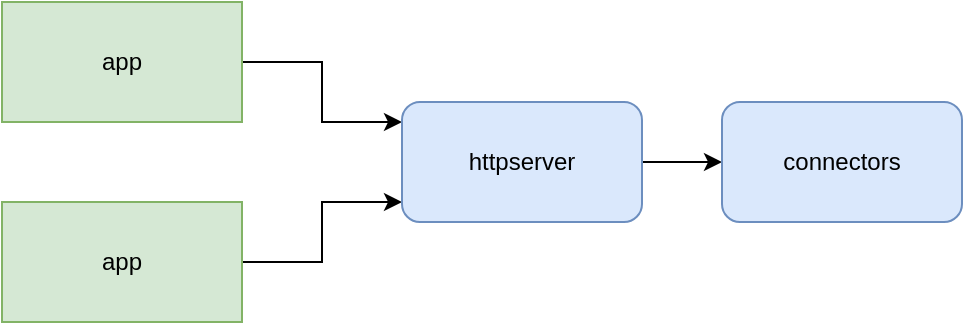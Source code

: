 <mxfile version="20.8.10" type="device" pages="6"><diagram id="rCaIVLZys64X2deDp6aq" name="dex结构"><mxGraphModel dx="1026" dy="685" grid="1" gridSize="10" guides="1" tooltips="1" connect="1" arrows="1" fold="1" page="1" pageScale="1" pageWidth="827" pageHeight="1169" math="0" shadow="0"><root><mxCell id="0"/><mxCell id="1" parent="0"/><mxCell id="lNUCgG2A_NJkic3VoHWu-5" style="edgeStyle=orthogonalEdgeStyle;rounded=0;orthogonalLoop=1;jettySize=auto;html=1;" parent="1" source="lNUCgG2A_NJkic3VoHWu-1" target="lNUCgG2A_NJkic3VoHWu-3" edge="1"><mxGeometry relative="1" as="geometry"><mxPoint x="310" y="410" as="targetPoint"/><Array as="points"><mxPoint x="280" y="370"/><mxPoint x="280" y="400"/></Array></mxGeometry></mxCell><mxCell id="lNUCgG2A_NJkic3VoHWu-1" value="app" style="rounded=0;whiteSpace=wrap;html=1;fillColor=#d5e8d4;strokeColor=#82b366;" parent="1" vertex="1"><mxGeometry x="120" y="340" width="120" height="60" as="geometry"/></mxCell><mxCell id="lNUCgG2A_NJkic3VoHWu-6" style="edgeStyle=orthogonalEdgeStyle;rounded=0;orthogonalLoop=1;jettySize=auto;html=1;" parent="1" source="lNUCgG2A_NJkic3VoHWu-2" target="lNUCgG2A_NJkic3VoHWu-3" edge="1"><mxGeometry relative="1" as="geometry"><Array as="points"><mxPoint x="280" y="470"/><mxPoint x="280" y="440"/></Array></mxGeometry></mxCell><mxCell id="lNUCgG2A_NJkic3VoHWu-2" value="app" style="rounded=0;whiteSpace=wrap;html=1;fillColor=#d5e8d4;strokeColor=#82b366;" parent="1" vertex="1"><mxGeometry x="120" y="440" width="120" height="60" as="geometry"/></mxCell><mxCell id="lNUCgG2A_NJkic3VoHWu-8" style="edgeStyle=orthogonalEdgeStyle;rounded=0;orthogonalLoop=1;jettySize=auto;html=1;" parent="1" source="lNUCgG2A_NJkic3VoHWu-3" target="lNUCgG2A_NJkic3VoHWu-4" edge="1"><mxGeometry relative="1" as="geometry"/></mxCell><mxCell id="lNUCgG2A_NJkic3VoHWu-3" value="httpserver" style="rounded=1;whiteSpace=wrap;html=1;fillColor=#dae8fc;strokeColor=#6c8ebf;" parent="1" vertex="1"><mxGeometry x="320" y="390" width="120" height="60" as="geometry"/></mxCell><mxCell id="lNUCgG2A_NJkic3VoHWu-4" value="connectors" style="rounded=1;whiteSpace=wrap;html=1;fillColor=#dae8fc;strokeColor=#6c8ebf;" parent="1" vertex="1"><mxGeometry x="480" y="390" width="120" height="60" as="geometry"/></mxCell></root></mxGraphModel></diagram><diagram name="授权码认证" id="VYK-e3MYkgpSPhoNFBS5"><mxGraphModel dx="1026" dy="685" grid="1" gridSize="10" guides="1" tooltips="1" connect="1" arrows="1" fold="1" page="1" pageScale="1" pageWidth="827" pageHeight="1169" math="0" shadow="0"><root><mxCell id="0"/><mxCell id="1" parent="0"/><mxCell id="cXgnBI6tLbp21k0GQIAj-1" style="edgeStyle=orthogonalEdgeStyle;rounded=0;orthogonalLoop=1;jettySize=auto;html=1;" parent="1" source="cXgnBI6tLbp21k0GQIAj-16" target="cXgnBI6tLbp21k0GQIAj-5" edge="1"><mxGeometry relative="1" as="geometry"><mxPoint x="99.5" y="260" as="sourcePoint"/><Array as="points"><mxPoint x="120" y="250"/><mxPoint x="120" y="250"/></Array></mxGeometry></mxCell><mxCell id="cXgnBI6tLbp21k0GQIAj-2" value="用户输入用户凭证+授权范围" style="edgeLabel;html=1;align=center;verticalAlign=middle;resizable=0;points=[];" parent="cXgnBI6tLbp21k0GQIAj-1" vertex="1" connectable="0"><mxGeometry x="-0.042" y="-2" relative="1" as="geometry"><mxPoint as="offset"/></mxGeometry></mxCell><mxCell id="cXgnBI6tLbp21k0GQIAj-3" style="edgeStyle=orthogonalEdgeStyle;rounded=0;orthogonalLoop=1;jettySize=auto;html=1;" parent="1" source="cXgnBI6tLbp21k0GQIAj-5" target="cXgnBI6tLbp21k0GQIAj-7" edge="1"><mxGeometry relative="1" as="geometry"><Array as="points"><mxPoint x="310" y="280"/><mxPoint x="310" y="280"/></Array></mxGeometry></mxCell><mxCell id="cXgnBI6tLbp21k0GQIAj-4" value="发起验证" style="edgeLabel;html=1;align=center;verticalAlign=middle;resizable=0;points=[];" parent="cXgnBI6tLbp21k0GQIAj-3" vertex="1" connectable="0"><mxGeometry x="-0.175" y="2" relative="1" as="geometry"><mxPoint as="offset"/></mxGeometry></mxCell><mxCell id="cXgnBI6tLbp21k0GQIAj-5" value="dex登录页面" style="shape=umlLifeline;perimeter=lifelinePerimeter;whiteSpace=wrap;html=1;container=1;collapsible=0;recursiveResize=0;outlineConnect=0;fillColor=#dae8fc;strokeColor=#6c8ebf;" parent="1" vertex="1"><mxGeometry x="200" y="170" width="100" height="640" as="geometry"/></mxCell><mxCell id="cXgnBI6tLbp21k0GQIAj-6" value="dex后端接口" style="shape=umlLifeline;perimeter=lifelinePerimeter;whiteSpace=wrap;html=1;container=1;collapsible=0;recursiveResize=0;outlineConnect=0;fillColor=#dae8fc;strokeColor=#6c8ebf;" parent="1" vertex="1"><mxGeometry x="320" y="170" width="100" height="640" as="geometry"/></mxCell><mxCell id="cXgnBI6tLbp21k0GQIAj-7" value="" style="html=1;points=[];perimeter=orthogonalPerimeter;" parent="cXgnBI6tLbp21k0GQIAj-6" vertex="1"><mxGeometry x="45" y="90" width="10" height="410" as="geometry"/></mxCell><mxCell id="cXgnBI6tLbp21k0GQIAj-8" value="dex账号连接器" style="shape=umlLifeline;perimeter=lifelinePerimeter;whiteSpace=wrap;html=1;container=1;collapsible=0;recursiveResize=0;outlineConnect=0;fillColor=#dae8fc;strokeColor=#6c8ebf;" parent="1" vertex="1"><mxGeometry x="440" y="170" width="100" height="640" as="geometry"/></mxCell><mxCell id="cXgnBI6tLbp21k0GQIAj-9" value="" style="html=1;points=[];perimeter=orthogonalPerimeter;" parent="cXgnBI6tLbp21k0GQIAj-8" vertex="1"><mxGeometry x="10" y="180" width="10" height="80" as="geometry"/></mxCell><mxCell id="cXgnBI6tLbp21k0GQIAj-10" style="edgeStyle=orthogonalEdgeStyle;rounded=0;orthogonalLoop=1;jettySize=auto;html=1;fillColor=#f8cecc;strokeColor=#b85450;" parent="1" source="cXgnBI6tLbp21k0GQIAj-16" target="cXgnBI6tLbp21k0GQIAj-7" edge="1"><mxGeometry relative="1" as="geometry"><Array as="points"><mxPoint x="210" y="510"/><mxPoint x="210" y="510"/></Array></mxGeometry></mxCell><mxCell id="cXgnBI6tLbp21k0GQIAj-11" value="使用授权码访问token端点" style="edgeLabel;html=1;align=center;verticalAlign=middle;resizable=0;points=[];" parent="cXgnBI6tLbp21k0GQIAj-10" vertex="1" connectable="0"><mxGeometry x="-0.075" y="3" relative="1" as="geometry"><mxPoint x="1" y="1" as="offset"/></mxGeometry></mxCell><mxCell id="cXgnBI6tLbp21k0GQIAj-12" style="edgeStyle=orthogonalEdgeStyle;rounded=0;orthogonalLoop=1;jettySize=auto;html=1;endArrow=classic;endFill=1;" parent="1" source="cXgnBI6tLbp21k0GQIAj-16" target="cXgnBI6tLbp21k0GQIAj-21" edge="1"><mxGeometry relative="1" as="geometry"><Array as="points"><mxPoint x="550" y="610"/><mxPoint x="550" y="610"/></Array></mxGeometry></mxCell><mxCell id="cXgnBI6tLbp21k0GQIAj-13" value="使用token访问应用" style="edgeLabel;html=1;align=center;verticalAlign=middle;resizable=0;points=[];" parent="cXgnBI6tLbp21k0GQIAj-12" vertex="1" connectable="0"><mxGeometry x="0.041" y="-1" relative="1" as="geometry"><mxPoint x="-175" y="1" as="offset"/></mxGeometry></mxCell><mxCell id="cXgnBI6tLbp21k0GQIAj-14" style="edgeStyle=orthogonalEdgeStyle;rounded=0;orthogonalLoop=1;jettySize=auto;html=1;endArrow=classic;endFill=1;fillColor=#f8cecc;strokeColor=#b85450;" parent="1" source="cXgnBI6tLbp21k0GQIAj-16" target="cXgnBI6tLbp21k0GQIAj-7" edge="1"><mxGeometry relative="1" as="geometry"><Array as="points"><mxPoint x="200" y="570"/><mxPoint x="200" y="570"/></Array></mxGeometry></mxCell><mxCell id="cXgnBI6tLbp21k0GQIAj-15" value="刷新token信息" style="edgeLabel;html=1;align=center;verticalAlign=middle;resizable=0;points=[];" parent="cXgnBI6tLbp21k0GQIAj-14" vertex="1" connectable="0"><mxGeometry x="-0.021" relative="1" as="geometry"><mxPoint y="1" as="offset"/></mxGeometry></mxCell><mxCell id="cXgnBI6tLbp21k0GQIAj-16" value="" style="shape=umlLifeline;participant=umlActor;perimeter=lifelinePerimeter;whiteSpace=wrap;html=1;container=1;collapsible=0;recursiveResize=0;verticalAlign=top;spacingTop=36;outlineConnect=0;" parent="1" vertex="1"><mxGeometry x="40" y="170" width="20" height="640" as="geometry"/></mxCell><mxCell id="cXgnBI6tLbp21k0GQIAj-17" value="" style="html=1;points=[];perimeter=orthogonalPerimeter;" parent="1" vertex="1"><mxGeometry x="770" y="650" width="10" height="80" as="geometry"/></mxCell><mxCell id="cXgnBI6tLbp21k0GQIAj-18" value="验证accessToken" style="html=1;verticalAlign=bottom;endArrow=block;entryX=0;entryY=0;rounded=0;" parent="1" source="cXgnBI6tLbp21k0GQIAj-21" target="cXgnBI6tLbp21k0GQIAj-17" edge="1"><mxGeometry x="0.2" relative="1" as="geometry"><mxPoint x="732" y="650" as="sourcePoint"/><mxPoint as="offset"/></mxGeometry></mxCell><mxCell id="cXgnBI6tLbp21k0GQIAj-19" value="return" style="html=1;verticalAlign=bottom;endArrow=open;dashed=1;endSize=8;exitX=0;exitY=0.95;rounded=0;" parent="1" source="cXgnBI6tLbp21k0GQIAj-17" target="cXgnBI6tLbp21k0GQIAj-21" edge="1"><mxGeometry relative="1" as="geometry"><mxPoint x="732" y="726" as="targetPoint"/></mxGeometry></mxCell><mxCell id="cXgnBI6tLbp21k0GQIAj-20" value="应用" style="shape=umlLifeline;perimeter=lifelinePerimeter;whiteSpace=wrap;html=1;container=1;collapsible=0;recursiveResize=0;outlineConnect=0;fillColor=#d5e8d4;strokeColor=#82b366;" parent="1" vertex="1"><mxGeometry x="640" y="170" width="100" height="630" as="geometry"/></mxCell><mxCell id="cXgnBI6tLbp21k0GQIAj-21" value="" style="html=1;points=[];perimeter=orthogonalPerimeter;" parent="cXgnBI6tLbp21k0GQIAj-20" vertex="1"><mxGeometry x="45" y="420" width="10" height="170" as="geometry"/></mxCell><mxCell id="cXgnBI6tLbp21k0GQIAj-22" value="&lt;span style=&quot;font-size: 12px; background-color: rgb(251, 251, 251);&quot;&gt;验证授权范围&lt;/span&gt;" style="html=1;verticalAlign=bottom;endArrow=block;entryX=0;entryY=0;rounded=0;" parent="1" source="cXgnBI6tLbp21k0GQIAj-7" target="cXgnBI6tLbp21k0GQIAj-9" edge="1"><mxGeometry relative="1" as="geometry"><mxPoint x="380" y="290" as="sourcePoint"/></mxGeometry></mxCell><mxCell id="cXgnBI6tLbp21k0GQIAj-23" value="return" style="html=1;verticalAlign=bottom;endArrow=open;dashed=1;endSize=8;exitX=0;exitY=0.95;rounded=0;" parent="1" source="cXgnBI6tLbp21k0GQIAj-9" target="cXgnBI6tLbp21k0GQIAj-7" edge="1"><mxGeometry relative="1" as="geometry"><mxPoint x="380" y="366" as="targetPoint"/></mxGeometry></mxCell><mxCell id="cXgnBI6tLbp21k0GQIAj-24" value="验证用户凭证" style="edgeStyle=orthogonalEdgeStyle;rounded=0;orthogonalLoop=1;jettySize=auto;html=1;" parent="1" source="cXgnBI6tLbp21k0GQIAj-7" target="cXgnBI6tLbp21k0GQIAj-8" edge="1"><mxGeometry relative="1" as="geometry"><mxPoint x="560" y="400" as="targetPoint"/><Array as="points"><mxPoint x="430" y="310"/><mxPoint x="430" y="310"/></Array></mxGeometry></mxCell><mxCell id="cXgnBI6tLbp21k0GQIAj-25" style="edgeStyle=orthogonalEdgeStyle;rounded=0;orthogonalLoop=1;jettySize=auto;html=1;endArrow=classic;endFill=1;dashed=1;fillColor=#f8cecc;strokeColor=#b85450;" parent="1" source="cXgnBI6tLbp21k0GQIAj-7" target="cXgnBI6tLbp21k0GQIAj-16" edge="1"><mxGeometry relative="1" as="geometry"><Array as="points"><mxPoint x="210" y="450"/><mxPoint x="210" y="450"/></Array></mxGeometry></mxCell><mxCell id="cXgnBI6tLbp21k0GQIAj-26" value="返回授权码" style="edgeLabel;html=1;align=center;verticalAlign=middle;resizable=0;points=[];" parent="cXgnBI6tLbp21k0GQIAj-25" vertex="1" connectable="0"><mxGeometry x="0.023" y="-1" relative="1" as="geometry"><mxPoint as="offset"/></mxGeometry></mxCell><mxCell id="cXgnBI6tLbp21k0GQIAj-27" style="edgeStyle=orthogonalEdgeStyle;rounded=0;orthogonalLoop=1;jettySize=auto;html=1;dashed=1;fillColor=#f8cecc;strokeColor=#b85450;" parent="1" source="cXgnBI6tLbp21k0GQIAj-7" target="cXgnBI6tLbp21k0GQIAj-16" edge="1"><mxGeometry relative="1" as="geometry"><Array as="points"><mxPoint x="210" y="540"/><mxPoint x="210" y="540"/></Array></mxGeometry></mxCell><mxCell id="cXgnBI6tLbp21k0GQIAj-28" value="返回token信息" style="edgeLabel;html=1;align=center;verticalAlign=middle;resizable=0;points=[];" parent="cXgnBI6tLbp21k0GQIAj-27" vertex="1" connectable="0"><mxGeometry x="0.143" relative="1" as="geometry"><mxPoint as="offset"/></mxGeometry></mxCell><mxCell id="cXgnBI6tLbp21k0GQIAj-29" style="edgeStyle=orthogonalEdgeStyle;rounded=0;orthogonalLoop=1;jettySize=auto;html=1;endArrow=classic;endFill=1;" parent="1" source="cXgnBI6tLbp21k0GQIAj-21" target="cXgnBI6tLbp21k0GQIAj-7" edge="1"><mxGeometry relative="1" as="geometry"><Array as="points"><mxPoint x="540" y="640"/><mxPoint x="540" y="640"/></Array></mxGeometry></mxCell><mxCell id="cXgnBI6tLbp21k0GQIAj-30" value="验证id_token" style="edgeLabel;html=1;align=center;verticalAlign=middle;resizable=0;points=[];" parent="cXgnBI6tLbp21k0GQIAj-29" vertex="1" connectable="0"><mxGeometry x="-0.073" y="-3" relative="1" as="geometry"><mxPoint as="offset"/></mxGeometry></mxCell><mxCell id="cXgnBI6tLbp21k0GQIAj-31" style="edgeStyle=orthogonalEdgeStyle;rounded=0;orthogonalLoop=1;jettySize=auto;html=1;endArrow=classic;endFill=1;dashed=1;" parent="1" source="cXgnBI6tLbp21k0GQIAj-21" target="cXgnBI6tLbp21k0GQIAj-16" edge="1"><mxGeometry relative="1" as="geometry"><Array as="points"><mxPoint x="370" y="750"/><mxPoint x="370" y="750"/></Array></mxGeometry></mxCell></root></mxGraphModel></diagram><diagram id="H-SnTTGKk9-OwUU_jFwM" name="隐式认证"><mxGraphModel dx="1026" dy="685" grid="1" gridSize="10" guides="1" tooltips="1" connect="1" arrows="1" fold="1" page="1" pageScale="1" pageWidth="827" pageHeight="1169" math="0" shadow="0"><root><mxCell id="0"/><mxCell id="1" parent="0"/><mxCell id="irPOhemxR2HaQgZFclcN-1" style="edgeStyle=orthogonalEdgeStyle;rounded=0;orthogonalLoop=1;jettySize=auto;html=1;" parent="1" source="irPOhemxR2HaQgZFclcN-11" target="irPOhemxR2HaQgZFclcN-5" edge="1"><mxGeometry relative="1" as="geometry"><mxPoint x="89.5" y="250" as="sourcePoint"/><Array as="points"><mxPoint x="110" y="240"/><mxPoint x="110" y="240"/></Array></mxGeometry></mxCell><mxCell id="irPOhemxR2HaQgZFclcN-2" value="用户输入用户凭证+授权范围" style="edgeLabel;html=1;align=center;verticalAlign=middle;resizable=0;points=[];" parent="irPOhemxR2HaQgZFclcN-1" vertex="1" connectable="0"><mxGeometry x="-0.042" y="-2" relative="1" as="geometry"><mxPoint as="offset"/></mxGeometry></mxCell><mxCell id="irPOhemxR2HaQgZFclcN-3" style="edgeStyle=orthogonalEdgeStyle;rounded=0;orthogonalLoop=1;jettySize=auto;html=1;" parent="1" source="irPOhemxR2HaQgZFclcN-5" target="irPOhemxR2HaQgZFclcN-7" edge="1"><mxGeometry relative="1" as="geometry"><Array as="points"><mxPoint x="300" y="270"/><mxPoint x="300" y="270"/></Array></mxGeometry></mxCell><mxCell id="irPOhemxR2HaQgZFclcN-4" value="发起验证" style="edgeLabel;html=1;align=center;verticalAlign=middle;resizable=0;points=[];" parent="irPOhemxR2HaQgZFclcN-3" vertex="1" connectable="0"><mxGeometry x="-0.175" y="2" relative="1" as="geometry"><mxPoint as="offset"/></mxGeometry></mxCell><mxCell id="irPOhemxR2HaQgZFclcN-5" value="dex登录页面" style="shape=umlLifeline;perimeter=lifelinePerimeter;whiteSpace=wrap;html=1;container=1;collapsible=0;recursiveResize=0;outlineConnect=0;fillColor=#dae8fc;strokeColor=#6c8ebf;" parent="1" vertex="1"><mxGeometry x="190" y="160" width="100" height="560" as="geometry"/></mxCell><mxCell id="irPOhemxR2HaQgZFclcN-6" value="dex后端接口" style="shape=umlLifeline;perimeter=lifelinePerimeter;whiteSpace=wrap;html=1;container=1;collapsible=0;recursiveResize=0;outlineConnect=0;fillColor=#dae8fc;strokeColor=#6c8ebf;" parent="1" vertex="1"><mxGeometry x="310" y="160" width="100" height="560" as="geometry"/></mxCell><mxCell id="irPOhemxR2HaQgZFclcN-7" value="" style="html=1;points=[];perimeter=orthogonalPerimeter;" parent="irPOhemxR2HaQgZFclcN-6" vertex="1"><mxGeometry x="45" y="90" width="10" height="310" as="geometry"/></mxCell><mxCell id="irPOhemxR2HaQgZFclcN-8" value="dex账号连接器" style="shape=umlLifeline;perimeter=lifelinePerimeter;whiteSpace=wrap;html=1;container=1;collapsible=0;recursiveResize=0;outlineConnect=0;fillColor=#dae8fc;strokeColor=#6c8ebf;" parent="1" vertex="1"><mxGeometry x="430" y="160" width="100" height="560" as="geometry"/></mxCell><mxCell id="irPOhemxR2HaQgZFclcN-9" style="edgeStyle=orthogonalEdgeStyle;rounded=0;orthogonalLoop=1;jettySize=auto;html=1;endArrow=classic;endFill=1;" parent="1" source="irPOhemxR2HaQgZFclcN-11" target="irPOhemxR2HaQgZFclcN-16" edge="1"><mxGeometry relative="1" as="geometry"><Array as="points"><mxPoint x="380" y="500"/><mxPoint x="380" y="500"/></Array></mxGeometry></mxCell><mxCell id="irPOhemxR2HaQgZFclcN-10" value="使用token访问应用" style="edgeLabel;html=1;align=center;verticalAlign=middle;resizable=0;points=[];" parent="irPOhemxR2HaQgZFclcN-9" vertex="1" connectable="0"><mxGeometry x="0.041" y="-1" relative="1" as="geometry"><mxPoint x="-175" y="1" as="offset"/></mxGeometry></mxCell><mxCell id="irPOhemxR2HaQgZFclcN-11" value="" style="shape=umlLifeline;participant=umlActor;perimeter=lifelinePerimeter;whiteSpace=wrap;html=1;container=1;collapsible=0;recursiveResize=0;verticalAlign=top;spacingTop=36;outlineConnect=0;" parent="1" vertex="1"><mxGeometry x="30" y="160" width="20" height="560" as="geometry"/></mxCell><mxCell id="irPOhemxR2HaQgZFclcN-12" value="" style="html=1;points=[];perimeter=orthogonalPerimeter;" parent="1" vertex="1"><mxGeometry x="760" y="560" width="10" height="80" as="geometry"/></mxCell><mxCell id="irPOhemxR2HaQgZFclcN-13" value="验证accessToken" style="html=1;verticalAlign=bottom;endArrow=block;entryX=0;entryY=0;rounded=0;" parent="1" source="irPOhemxR2HaQgZFclcN-16" target="irPOhemxR2HaQgZFclcN-12" edge="1"><mxGeometry x="0.2" relative="1" as="geometry"><mxPoint x="722" y="640" as="sourcePoint"/><mxPoint as="offset"/></mxGeometry></mxCell><mxCell id="irPOhemxR2HaQgZFclcN-14" value="return" style="html=1;verticalAlign=bottom;endArrow=open;dashed=1;endSize=8;exitX=0;exitY=0.95;rounded=0;" parent="1" source="irPOhemxR2HaQgZFclcN-12" target="irPOhemxR2HaQgZFclcN-16" edge="1"><mxGeometry relative="1" as="geometry"><mxPoint x="722" y="716" as="targetPoint"/></mxGeometry></mxCell><mxCell id="irPOhemxR2HaQgZFclcN-15" value="应用" style="shape=umlLifeline;perimeter=lifelinePerimeter;whiteSpace=wrap;html=1;container=1;collapsible=0;recursiveResize=0;outlineConnect=0;fillColor=#d5e8d4;strokeColor=#82b366;" parent="1" vertex="1"><mxGeometry x="630" y="160" width="100" height="560" as="geometry"/></mxCell><mxCell id="irPOhemxR2HaQgZFclcN-16" value="" style="html=1;points=[];perimeter=orthogonalPerimeter;" parent="irPOhemxR2HaQgZFclcN-15" vertex="1"><mxGeometry x="45" y="320" width="10" height="200" as="geometry"/></mxCell><mxCell id="irPOhemxR2HaQgZFclcN-17" value="" style="html=1;points=[];perimeter=orthogonalPerimeter;" parent="1" vertex="1"><mxGeometry x="440" y="340" width="10" height="80" as="geometry"/></mxCell><mxCell id="irPOhemxR2HaQgZFclcN-18" value="&lt;span style=&quot;font-size: 12px; background-color: rgb(251, 251, 251);&quot;&gt;验证授权范围&lt;/span&gt;" style="html=1;verticalAlign=bottom;endArrow=block;entryX=0;entryY=0;rounded=0;" parent="1" source="irPOhemxR2HaQgZFclcN-7" target="irPOhemxR2HaQgZFclcN-17" edge="1"><mxGeometry relative="1" as="geometry"><mxPoint x="370" y="280" as="sourcePoint"/></mxGeometry></mxCell><mxCell id="irPOhemxR2HaQgZFclcN-19" value="return" style="html=1;verticalAlign=bottom;endArrow=open;dashed=1;endSize=8;exitX=0;exitY=0.95;rounded=0;" parent="1" source="irPOhemxR2HaQgZFclcN-17" target="irPOhemxR2HaQgZFclcN-7" edge="1"><mxGeometry relative="1" as="geometry"><mxPoint x="370" y="356" as="targetPoint"/></mxGeometry></mxCell><mxCell id="irPOhemxR2HaQgZFclcN-20" value="验证用户凭证" style="edgeStyle=orthogonalEdgeStyle;rounded=0;orthogonalLoop=1;jettySize=auto;html=1;" parent="1" source="irPOhemxR2HaQgZFclcN-7" target="irPOhemxR2HaQgZFclcN-8" edge="1"><mxGeometry relative="1" as="geometry"><mxPoint x="550" y="390" as="targetPoint"/><Array as="points"><mxPoint x="420" y="300"/><mxPoint x="420" y="300"/></Array></mxGeometry></mxCell><mxCell id="irPOhemxR2HaQgZFclcN-21" style="edgeStyle=orthogonalEdgeStyle;rounded=0;orthogonalLoop=1;jettySize=auto;html=1;endArrow=classic;endFill=1;dashed=1;fillColor=#f8cecc;strokeColor=#b85450;" parent="1" source="irPOhemxR2HaQgZFclcN-7" target="irPOhemxR2HaQgZFclcN-11" edge="1"><mxGeometry relative="1" as="geometry"><Array as="points"><mxPoint x="120" y="440"/><mxPoint x="120" y="440"/></Array></mxGeometry></mxCell><mxCell id="irPOhemxR2HaQgZFclcN-22" value="返回token信息" style="edgeLabel;html=1;align=center;verticalAlign=middle;resizable=0;points=[];" parent="irPOhemxR2HaQgZFclcN-21" vertex="1" connectable="0"><mxGeometry x="0.023" y="-1" relative="1" as="geometry"><mxPoint as="offset"/></mxGeometry></mxCell><mxCell id="irPOhemxR2HaQgZFclcN-23" style="edgeStyle=orthogonalEdgeStyle;rounded=0;orthogonalLoop=1;jettySize=auto;html=1;endArrow=classic;endFill=1;" parent="1" source="irPOhemxR2HaQgZFclcN-16" target="irPOhemxR2HaQgZFclcN-7" edge="1"><mxGeometry relative="1" as="geometry"><Array as="points"><mxPoint x="520" y="530"/><mxPoint x="520" y="530"/></Array></mxGeometry></mxCell><mxCell id="irPOhemxR2HaQgZFclcN-24" value="验证id_token" style="edgeLabel;html=1;align=center;verticalAlign=middle;resizable=0;points=[];" parent="irPOhemxR2HaQgZFclcN-23" vertex="1" connectable="0"><mxGeometry x="-0.073" y="-3" relative="1" as="geometry"><mxPoint as="offset"/></mxGeometry></mxCell><mxCell id="irPOhemxR2HaQgZFclcN-25" style="edgeStyle=orthogonalEdgeStyle;rounded=0;orthogonalLoop=1;jettySize=auto;html=1;endArrow=classic;endFill=1;dashed=1;" parent="1" source="irPOhemxR2HaQgZFclcN-16" target="irPOhemxR2HaQgZFclcN-11" edge="1"><mxGeometry relative="1" as="geometry"><Array as="points"><mxPoint x="370" y="660"/><mxPoint x="370" y="660"/></Array></mxGeometry></mxCell></root></mxGraphModel></diagram><diagram id="k-ZQ5PQKuBDCh5fHqDe2" name="混合认证"><mxGraphModel dx="1026" dy="685" grid="1" gridSize="10" guides="1" tooltips="1" connect="1" arrows="1" fold="1" page="1" pageScale="1" pageWidth="827" pageHeight="1169" math="0" shadow="0"><root><mxCell id="0"/><mxCell id="1" parent="0"/><mxCell id="Jskuh9eDQmbPMsd5ZD73-1" style="edgeStyle=orthogonalEdgeStyle;rounded=0;orthogonalLoop=1;jettySize=auto;html=1;" parent="1" source="Jskuh9eDQmbPMsd5ZD73-16" target="Jskuh9eDQmbPMsd5ZD73-5" edge="1"><mxGeometry relative="1" as="geometry"><mxPoint x="89.5" y="250" as="sourcePoint"/><Array as="points"><mxPoint x="110" y="240"/><mxPoint x="110" y="240"/></Array></mxGeometry></mxCell><mxCell id="Jskuh9eDQmbPMsd5ZD73-2" value="用户输入用户凭证+授权范围" style="edgeLabel;html=1;align=center;verticalAlign=middle;resizable=0;points=[];" parent="Jskuh9eDQmbPMsd5ZD73-1" vertex="1" connectable="0"><mxGeometry x="-0.042" y="-2" relative="1" as="geometry"><mxPoint as="offset"/></mxGeometry></mxCell><mxCell id="Jskuh9eDQmbPMsd5ZD73-3" style="edgeStyle=orthogonalEdgeStyle;rounded=0;orthogonalLoop=1;jettySize=auto;html=1;" parent="1" source="Jskuh9eDQmbPMsd5ZD73-5" target="Jskuh9eDQmbPMsd5ZD73-7" edge="1"><mxGeometry relative="1" as="geometry"><Array as="points"><mxPoint x="300" y="270"/><mxPoint x="300" y="270"/></Array></mxGeometry></mxCell><mxCell id="Jskuh9eDQmbPMsd5ZD73-4" value="发起验证" style="edgeLabel;html=1;align=center;verticalAlign=middle;resizable=0;points=[];" parent="Jskuh9eDQmbPMsd5ZD73-3" vertex="1" connectable="0"><mxGeometry x="-0.175" y="2" relative="1" as="geometry"><mxPoint as="offset"/></mxGeometry></mxCell><mxCell id="Jskuh9eDQmbPMsd5ZD73-5" value="dex登录页面" style="shape=umlLifeline;perimeter=lifelinePerimeter;whiteSpace=wrap;html=1;container=1;collapsible=0;recursiveResize=0;outlineConnect=0;fillColor=#dae8fc;strokeColor=#6c8ebf;" parent="1" vertex="1"><mxGeometry x="190" y="160" width="100" height="640" as="geometry"/></mxCell><mxCell id="Jskuh9eDQmbPMsd5ZD73-6" value="dex后端接口" style="shape=umlLifeline;perimeter=lifelinePerimeter;whiteSpace=wrap;html=1;container=1;collapsible=0;recursiveResize=0;outlineConnect=0;fillColor=#dae8fc;strokeColor=#6c8ebf;" parent="1" vertex="1"><mxGeometry x="310" y="160" width="100" height="640" as="geometry"/></mxCell><mxCell id="Jskuh9eDQmbPMsd5ZD73-7" value="" style="html=1;points=[];perimeter=orthogonalPerimeter;" parent="Jskuh9eDQmbPMsd5ZD73-6" vertex="1"><mxGeometry x="45" y="90" width="10" height="410" as="geometry"/></mxCell><mxCell id="Jskuh9eDQmbPMsd5ZD73-8" value="dex账号连接器" style="shape=umlLifeline;perimeter=lifelinePerimeter;whiteSpace=wrap;html=1;container=1;collapsible=0;recursiveResize=0;outlineConnect=0;fillColor=#dae8fc;strokeColor=#6c8ebf;" parent="1" vertex="1"><mxGeometry x="430" y="160" width="100" height="640" as="geometry"/></mxCell><mxCell id="Jskuh9eDQmbPMsd5ZD73-9" value="" style="html=1;points=[];perimeter=orthogonalPerimeter;" parent="Jskuh9eDQmbPMsd5ZD73-8" vertex="1"><mxGeometry x="10" y="180" width="10" height="80" as="geometry"/></mxCell><mxCell id="Jskuh9eDQmbPMsd5ZD73-10" style="edgeStyle=orthogonalEdgeStyle;rounded=0;orthogonalLoop=1;jettySize=auto;html=1;fillColor=#f8cecc;strokeColor=#b85450;" parent="1" source="Jskuh9eDQmbPMsd5ZD73-16" target="Jskuh9eDQmbPMsd5ZD73-7" edge="1"><mxGeometry relative="1" as="geometry"><Array as="points"><mxPoint x="200" y="500"/><mxPoint x="200" y="500"/></Array></mxGeometry></mxCell><mxCell id="Jskuh9eDQmbPMsd5ZD73-11" value="使用授权码访问token端点" style="edgeLabel;html=1;align=center;verticalAlign=middle;resizable=0;points=[];" parent="Jskuh9eDQmbPMsd5ZD73-10" vertex="1" connectable="0"><mxGeometry x="-0.075" y="3" relative="1" as="geometry"><mxPoint x="1" y="1" as="offset"/></mxGeometry></mxCell><mxCell id="Jskuh9eDQmbPMsd5ZD73-12" style="edgeStyle=orthogonalEdgeStyle;rounded=0;orthogonalLoop=1;jettySize=auto;html=1;endArrow=classic;endFill=1;" parent="1" source="Jskuh9eDQmbPMsd5ZD73-16" target="Jskuh9eDQmbPMsd5ZD73-21" edge="1"><mxGeometry relative="1" as="geometry"><Array as="points"><mxPoint x="540" y="600"/><mxPoint x="540" y="600"/></Array></mxGeometry></mxCell><mxCell id="Jskuh9eDQmbPMsd5ZD73-13" value="使用token访问应用" style="edgeLabel;html=1;align=center;verticalAlign=middle;resizable=0;points=[];" parent="Jskuh9eDQmbPMsd5ZD73-12" vertex="1" connectable="0"><mxGeometry x="0.041" y="-1" relative="1" as="geometry"><mxPoint x="-175" y="1" as="offset"/></mxGeometry></mxCell><mxCell id="Jskuh9eDQmbPMsd5ZD73-14" style="edgeStyle=orthogonalEdgeStyle;rounded=0;orthogonalLoop=1;jettySize=auto;html=1;endArrow=classic;endFill=1;fillColor=#f8cecc;strokeColor=#b85450;" parent="1" source="Jskuh9eDQmbPMsd5ZD73-16" target="Jskuh9eDQmbPMsd5ZD73-7" edge="1"><mxGeometry relative="1" as="geometry"><Array as="points"><mxPoint x="190" y="560"/><mxPoint x="190" y="560"/></Array></mxGeometry></mxCell><mxCell id="Jskuh9eDQmbPMsd5ZD73-15" value="刷新token信息" style="edgeLabel;html=1;align=center;verticalAlign=middle;resizable=0;points=[];" parent="Jskuh9eDQmbPMsd5ZD73-14" vertex="1" connectable="0"><mxGeometry x="-0.021" relative="1" as="geometry"><mxPoint y="1" as="offset"/></mxGeometry></mxCell><mxCell id="Jskuh9eDQmbPMsd5ZD73-16" value="" style="shape=umlLifeline;participant=umlActor;perimeter=lifelinePerimeter;whiteSpace=wrap;html=1;container=1;collapsible=0;recursiveResize=0;verticalAlign=top;spacingTop=36;outlineConnect=0;" parent="1" vertex="1"><mxGeometry x="30" y="160" width="20" height="640" as="geometry"/></mxCell><mxCell id="Jskuh9eDQmbPMsd5ZD73-17" value="" style="html=1;points=[];perimeter=orthogonalPerimeter;" parent="1" vertex="1"><mxGeometry x="760" y="640" width="10" height="80" as="geometry"/></mxCell><mxCell id="Jskuh9eDQmbPMsd5ZD73-18" value="验证accessToken" style="html=1;verticalAlign=bottom;endArrow=block;entryX=0;entryY=0;rounded=0;" parent="1" source="Jskuh9eDQmbPMsd5ZD73-21" target="Jskuh9eDQmbPMsd5ZD73-17" edge="1"><mxGeometry x="0.2" relative="1" as="geometry"><mxPoint x="722" y="640" as="sourcePoint"/><mxPoint as="offset"/></mxGeometry></mxCell><mxCell id="Jskuh9eDQmbPMsd5ZD73-19" value="return" style="html=1;verticalAlign=bottom;endArrow=open;dashed=1;endSize=8;exitX=0;exitY=0.95;rounded=0;" parent="1" source="Jskuh9eDQmbPMsd5ZD73-17" target="Jskuh9eDQmbPMsd5ZD73-21" edge="1"><mxGeometry relative="1" as="geometry"><mxPoint x="722" y="716" as="targetPoint"/></mxGeometry></mxCell><mxCell id="Jskuh9eDQmbPMsd5ZD73-20" value="应用" style="shape=umlLifeline;perimeter=lifelinePerimeter;whiteSpace=wrap;html=1;container=1;collapsible=0;recursiveResize=0;outlineConnect=0;fillColor=#d5e8d4;strokeColor=#82b366;" parent="1" vertex="1"><mxGeometry x="630" y="160" width="100" height="630" as="geometry"/></mxCell><mxCell id="Jskuh9eDQmbPMsd5ZD73-21" value="" style="html=1;points=[];perimeter=orthogonalPerimeter;" parent="Jskuh9eDQmbPMsd5ZD73-20" vertex="1"><mxGeometry x="45" y="420" width="10" height="170" as="geometry"/></mxCell><mxCell id="Jskuh9eDQmbPMsd5ZD73-22" value="&lt;span style=&quot;font-size: 12px; background-color: rgb(251, 251, 251);&quot;&gt;验证授权范围&lt;/span&gt;" style="html=1;verticalAlign=bottom;endArrow=block;entryX=0;entryY=0;rounded=0;" parent="1" source="Jskuh9eDQmbPMsd5ZD73-7" target="Jskuh9eDQmbPMsd5ZD73-9" edge="1"><mxGeometry relative="1" as="geometry"><mxPoint x="370" y="280" as="sourcePoint"/></mxGeometry></mxCell><mxCell id="Jskuh9eDQmbPMsd5ZD73-23" value="return" style="html=1;verticalAlign=bottom;endArrow=open;dashed=1;endSize=8;exitX=0;exitY=0.95;rounded=0;" parent="1" source="Jskuh9eDQmbPMsd5ZD73-9" target="Jskuh9eDQmbPMsd5ZD73-7" edge="1"><mxGeometry relative="1" as="geometry"><mxPoint x="370" y="356" as="targetPoint"/></mxGeometry></mxCell><mxCell id="Jskuh9eDQmbPMsd5ZD73-24" value="验证用户凭证" style="edgeStyle=orthogonalEdgeStyle;rounded=0;orthogonalLoop=1;jettySize=auto;html=1;" parent="1" source="Jskuh9eDQmbPMsd5ZD73-7" target="Jskuh9eDQmbPMsd5ZD73-8" edge="1"><mxGeometry relative="1" as="geometry"><mxPoint x="550" y="390" as="targetPoint"/><Array as="points"><mxPoint x="420" y="300"/><mxPoint x="420" y="300"/></Array></mxGeometry></mxCell><mxCell id="Jskuh9eDQmbPMsd5ZD73-25" style="edgeStyle=orthogonalEdgeStyle;rounded=0;orthogonalLoop=1;jettySize=auto;html=1;endArrow=classic;endFill=1;dashed=1;fillColor=#f8cecc;strokeColor=#b85450;" parent="1" source="Jskuh9eDQmbPMsd5ZD73-7" target="Jskuh9eDQmbPMsd5ZD73-16" edge="1"><mxGeometry relative="1" as="geometry"><Array as="points"><mxPoint x="200" y="440"/><mxPoint x="200" y="440"/></Array></mxGeometry></mxCell><mxCell id="Jskuh9eDQmbPMsd5ZD73-26" value="返回授权码+token信息" style="edgeLabel;html=1;align=center;verticalAlign=middle;resizable=0;points=[];" parent="Jskuh9eDQmbPMsd5ZD73-25" vertex="1" connectable="0"><mxGeometry x="0.023" y="-1" relative="1" as="geometry"><mxPoint as="offset"/></mxGeometry></mxCell><mxCell id="Jskuh9eDQmbPMsd5ZD73-27" style="edgeStyle=orthogonalEdgeStyle;rounded=0;orthogonalLoop=1;jettySize=auto;html=1;dashed=1;fillColor=#f8cecc;strokeColor=#b85450;" parent="1" source="Jskuh9eDQmbPMsd5ZD73-7" target="Jskuh9eDQmbPMsd5ZD73-16" edge="1"><mxGeometry relative="1" as="geometry"><Array as="points"><mxPoint x="200" y="530"/><mxPoint x="200" y="530"/></Array></mxGeometry></mxCell><mxCell id="Jskuh9eDQmbPMsd5ZD73-28" value="返回token信息" style="edgeLabel;html=1;align=center;verticalAlign=middle;resizable=0;points=[];" parent="Jskuh9eDQmbPMsd5ZD73-27" vertex="1" connectable="0"><mxGeometry x="0.143" relative="1" as="geometry"><mxPoint as="offset"/></mxGeometry></mxCell><mxCell id="Jskuh9eDQmbPMsd5ZD73-29" style="edgeStyle=orthogonalEdgeStyle;rounded=0;orthogonalLoop=1;jettySize=auto;html=1;endArrow=classic;endFill=1;" parent="1" source="Jskuh9eDQmbPMsd5ZD73-21" target="Jskuh9eDQmbPMsd5ZD73-7" edge="1"><mxGeometry relative="1" as="geometry"><Array as="points"><mxPoint x="530" y="630"/><mxPoint x="530" y="630"/></Array></mxGeometry></mxCell><mxCell id="Jskuh9eDQmbPMsd5ZD73-30" value="验证id_token" style="edgeLabel;html=1;align=center;verticalAlign=middle;resizable=0;points=[];" parent="Jskuh9eDQmbPMsd5ZD73-29" vertex="1" connectable="0"><mxGeometry x="-0.073" y="-3" relative="1" as="geometry"><mxPoint as="offset"/></mxGeometry></mxCell><mxCell id="Jskuh9eDQmbPMsd5ZD73-31" style="edgeStyle=orthogonalEdgeStyle;rounded=0;orthogonalLoop=1;jettySize=auto;html=1;endArrow=classic;endFill=1;dashed=1;" parent="1" source="Jskuh9eDQmbPMsd5ZD73-21" target="Jskuh9eDQmbPMsd5ZD73-16" edge="1"><mxGeometry relative="1" as="geometry"><Array as="points"><mxPoint x="360" y="740"/><mxPoint x="360" y="740"/></Array></mxGeometry></mxCell></root></mxGraphModel></diagram><diagram id="lcSd91kYp5MYBxilRyct" name="sso登录"><mxGraphModel dx="1026" dy="685" grid="1" gridSize="10" guides="1" tooltips="1" connect="1" arrows="1" fold="1" page="1" pageScale="1" pageWidth="827" pageHeight="1169" math="0" shadow="0"><root><mxCell id="0"/><mxCell id="1" parent="0"/><mxCell id="axAnWUZ4-feW40l8Hmi--1" value="应用1前端" style="shape=umlLifeline;perimeter=lifelinePerimeter;whiteSpace=wrap;html=1;container=1;collapsible=0;recursiveResize=0;outlineConnect=0;fillColor=#d5e8d4;strokeColor=#82b366;" parent="1" vertex="1"><mxGeometry x="150" y="280" width="100" height="880" as="geometry"/></mxCell><mxCell id="axAnWUZ4-feW40l8Hmi--2" value="" style="html=1;points=[];perimeter=orthogonalPerimeter;" parent="axAnWUZ4-feW40l8Hmi--1" vertex="1"><mxGeometry x="45" y="80" width="10" height="480" as="geometry"/></mxCell><mxCell id="axAnWUZ4-feW40l8Hmi--3" value="" style="html=1;points=[];perimeter=orthogonalPerimeter;" parent="axAnWUZ4-feW40l8Hmi--1" vertex="1"><mxGeometry x="45" y="590" width="10" height="140" as="geometry"/></mxCell><mxCell id="axAnWUZ4-feW40l8Hmi--4" value="应用1后端" style="shape=umlLifeline;perimeter=lifelinePerimeter;whiteSpace=wrap;html=1;container=1;collapsible=0;recursiveResize=0;outlineConnect=0;fillColor=#d5e8d4;strokeColor=#82b366;" parent="1" vertex="1"><mxGeometry x="310" y="280" width="100" height="880" as="geometry"/></mxCell><mxCell id="axAnWUZ4-feW40l8Hmi--5" value="" style="html=1;points=[];perimeter=orthogonalPerimeter;" parent="axAnWUZ4-feW40l8Hmi--4" vertex="1"><mxGeometry x="45" y="160" width="10" height="120" as="geometry"/></mxCell><mxCell id="axAnWUZ4-feW40l8Hmi--6" value="" style="html=1;points=[];perimeter=orthogonalPerimeter;" parent="axAnWUZ4-feW40l8Hmi--4" vertex="1"><mxGeometry x="45" y="320" width="10" height="240" as="geometry"/></mxCell><mxCell id="axAnWUZ4-feW40l8Hmi--7" value="dex认证中心" style="shape=umlLifeline;perimeter=lifelinePerimeter;whiteSpace=wrap;html=1;container=1;collapsible=0;recursiveResize=0;outlineConnect=0;fillColor=#fff2cc;strokeColor=#d6b656;" parent="1" vertex="1"><mxGeometry x="590" y="280" width="100" height="880" as="geometry"/></mxCell><mxCell id="axAnWUZ4-feW40l8Hmi--8" value="" style="html=1;points=[];perimeter=orthogonalPerimeter;" parent="axAnWUZ4-feW40l8Hmi--7" vertex="1"><mxGeometry x="45" y="80" width="10" height="200" as="geometry"/></mxCell><mxCell id="axAnWUZ4-feW40l8Hmi--9" value="" style="html=1;points=[];perimeter=orthogonalPerimeter;" parent="axAnWUZ4-feW40l8Hmi--7" vertex="1"><mxGeometry x="45" y="640" width="10" height="80" as="geometry"/></mxCell><mxCell id="axAnWUZ4-feW40l8Hmi--10" value="应用2前端" style="shape=umlLifeline;perimeter=lifelinePerimeter;whiteSpace=wrap;html=1;container=1;collapsible=0;recursiveResize=0;outlineConnect=0;fillColor=#dae8fc;strokeColor=#6c8ebf;" parent="1" vertex="1"><mxGeometry x="882" y="280" width="100" height="880" as="geometry"/></mxCell><mxCell id="axAnWUZ4-feW40l8Hmi--11" value="" style="html=1;points=[];perimeter=orthogonalPerimeter;" parent="axAnWUZ4-feW40l8Hmi--10" vertex="1"><mxGeometry x="45" y="600" width="10" height="120" as="geometry"/></mxCell><mxCell id="axAnWUZ4-feW40l8Hmi--12" value="" style="html=1;points=[];perimeter=orthogonalPerimeter;" parent="axAnWUZ4-feW40l8Hmi--10" vertex="1"><mxGeometry x="45" y="750" width="10" height="60" as="geometry"/></mxCell><mxCell id="axAnWUZ4-feW40l8Hmi--13" value="应用2后端" style="shape=umlLifeline;perimeter=lifelinePerimeter;whiteSpace=wrap;html=1;container=1;collapsible=0;recursiveResize=0;outlineConnect=0;fillColor=#dae8fc;strokeColor=#6c8ebf;" parent="1" vertex="1"><mxGeometry x="1040" y="280" width="100" height="880" as="geometry"/></mxCell><mxCell id="axAnWUZ4-feW40l8Hmi--14" value="" style="html=1;points=[];perimeter=orthogonalPerimeter;" parent="axAnWUZ4-feW40l8Hmi--13" vertex="1"><mxGeometry x="45" y="600" width="10" height="120" as="geometry"/></mxCell><mxCell id="axAnWUZ4-feW40l8Hmi--15" value="" style="html=1;points=[];perimeter=orthogonalPerimeter;" parent="axAnWUZ4-feW40l8Hmi--13" vertex="1"><mxGeometry x="45" y="750" width="10" height="110" as="geometry"/></mxCell><mxCell id="axAnWUZ4-feW40l8Hmi--16" style="edgeStyle=orthogonalEdgeStyle;rounded=0;orthogonalLoop=1;jettySize=auto;html=1;" parent="1" source="axAnWUZ4-feW40l8Hmi--2" target="axAnWUZ4-feW40l8Hmi--8" edge="1"><mxGeometry relative="1" as="geometry"><Array as="points"><mxPoint x="530" y="380"/><mxPoint x="530" y="380"/></Array></mxGeometry></mxCell><mxCell id="axAnWUZ4-feW40l8Hmi--17" value="登录页面（/dex/auth/ldap）：传入client_id" style="edgeLabel;html=1;align=center;verticalAlign=middle;resizable=0;points=[];" parent="axAnWUZ4-feW40l8Hmi--16" vertex="1" connectable="0"><mxGeometry x="0.134" relative="1" as="geometry"><mxPoint x="-25" as="offset"/></mxGeometry></mxCell><mxCell id="axAnWUZ4-feW40l8Hmi--18" style="edgeStyle=orthogonalEdgeStyle;rounded=0;orthogonalLoop=1;jettySize=auto;html=1;dashed=1;" parent="1" source="axAnWUZ4-feW40l8Hmi--8" target="axAnWUZ4-feW40l8Hmi--2" edge="1"><mxGeometry relative="1" as="geometry"><Array as="points"><mxPoint x="410" y="410"/><mxPoint x="410" y="410"/></Array></mxGeometry></mxCell><mxCell id="axAnWUZ4-feW40l8Hmi--19" value="回调（callback）返回authorization code" style="edgeLabel;html=1;align=center;verticalAlign=middle;resizable=0;points=[];" parent="axAnWUZ4-feW40l8Hmi--18" vertex="1" connectable="0"><mxGeometry x="0.015" relative="1" as="geometry"><mxPoint as="offset"/></mxGeometry></mxCell><mxCell id="axAnWUZ4-feW40l8Hmi--20" value="根据code获取token" style="edgeStyle=orthogonalEdgeStyle;rounded=0;orthogonalLoop=1;jettySize=auto;html=1;" parent="1" source="axAnWUZ4-feW40l8Hmi--5" target="axAnWUZ4-feW40l8Hmi--8" edge="1"><mxGeometry relative="1" as="geometry"><Array as="points"><mxPoint x="500" y="460"/><mxPoint x="500" y="460"/></Array></mxGeometry></mxCell><mxCell id="axAnWUZ4-feW40l8Hmi--21" value="返回一个accesstoken，refreshtoken，idtoken" style="edgeStyle=orthogonalEdgeStyle;rounded=0;orthogonalLoop=1;jettySize=auto;html=1;dashed=1;" parent="1" source="axAnWUZ4-feW40l8Hmi--8" target="axAnWUZ4-feW40l8Hmi--5" edge="1"><mxGeometry relative="1" as="geometry"><Array as="points"><mxPoint x="500" y="490"/><mxPoint x="500" y="490"/></Array></mxGeometry></mxCell><mxCell id="axAnWUZ4-feW40l8Hmi--22" value="返回accesstoken，&lt;br&gt;refreshtoken" style="edgeStyle=orthogonalEdgeStyle;rounded=0;orthogonalLoop=1;jettySize=auto;html=1;dashed=1;" parent="1" source="axAnWUZ4-feW40l8Hmi--5" target="axAnWUZ4-feW40l8Hmi--2" edge="1"><mxGeometry relative="1" as="geometry"><Array as="points"><mxPoint x="280" y="540"/><mxPoint x="280" y="540"/></Array></mxGeometry></mxCell><mxCell id="axAnWUZ4-feW40l8Hmi--23" style="edgeStyle=orthogonalEdgeStyle;rounded=0;orthogonalLoop=1;jettySize=auto;html=1;" parent="1" source="axAnWUZ4-feW40l8Hmi--2" target="axAnWUZ4-feW40l8Hmi--6" edge="1"><mxGeometry relative="1" as="geometry"><Array as="points"><mxPoint x="290" y="770"/><mxPoint x="290" y="770"/></Array></mxGeometry></mxCell><mxCell id="axAnWUZ4-feW40l8Hmi--24" value="传入refreshtoken&lt;br&gt;刷新accesstoken" style="edgeLabel;html=1;align=center;verticalAlign=middle;resizable=0;points=[];" parent="axAnWUZ4-feW40l8Hmi--23" vertex="1" connectable="0"><mxGeometry x="-0.04" y="2" relative="1" as="geometry"><mxPoint y="1" as="offset"/></mxGeometry></mxCell><mxCell id="axAnWUZ4-feW40l8Hmi--25" style="edgeStyle=orthogonalEdgeStyle;rounded=0;orthogonalLoop=1;jettySize=auto;html=1;dashed=1;" parent="1" source="axAnWUZ4-feW40l8Hmi--6" target="axAnWUZ4-feW40l8Hmi--2" edge="1"><mxGeometry relative="1" as="geometry"><Array as="points"><mxPoint x="280" y="800"/><mxPoint x="280" y="800"/></Array></mxGeometry></mxCell><mxCell id="axAnWUZ4-feW40l8Hmi--26" value="返回新的accesstoken" style="edgeLabel;html=1;align=center;verticalAlign=middle;resizable=0;points=[];" parent="axAnWUZ4-feW40l8Hmi--25" vertex="1" connectable="0"><mxGeometry x="0.08" y="1" relative="1" as="geometry"><mxPoint as="offset"/></mxGeometry></mxCell><mxCell id="axAnWUZ4-feW40l8Hmi--27" style="edgeStyle=orthogonalEdgeStyle;rounded=0;orthogonalLoop=1;jettySize=auto;html=1;" parent="1" source="axAnWUZ4-feW40l8Hmi--2" target="axAnWUZ4-feW40l8Hmi--6" edge="1"><mxGeometry relative="1" as="geometry"><Array as="points"><mxPoint x="280" y="610"/><mxPoint x="280" y="610"/></Array></mxGeometry></mxCell><mxCell id="axAnWUZ4-feW40l8Hmi--28" value="通过accesstoken&lt;br&gt;认证接口" style="edgeLabel;html=1;align=center;verticalAlign=middle;resizable=0;points=[];" parent="axAnWUZ4-feW40l8Hmi--27" vertex="1" connectable="0"><mxGeometry x="-0.013" y="2" relative="1" as="geometry"><mxPoint y="1" as="offset"/></mxGeometry></mxCell><mxCell id="axAnWUZ4-feW40l8Hmi--29" value="返回接口数据" style="edgeStyle=orthogonalEdgeStyle;rounded=0;orthogonalLoop=1;jettySize=auto;html=1;dashed=1;" parent="1" source="axAnWUZ4-feW40l8Hmi--6" target="axAnWUZ4-feW40l8Hmi--2" edge="1"><mxGeometry relative="1" as="geometry"><Array as="points"><mxPoint x="280" y="660"/><mxPoint x="280" y="660"/></Array></mxGeometry></mxCell><mxCell id="axAnWUZ4-feW40l8Hmi--30" value="返回accesstoken过期" style="edgeStyle=orthogonalEdgeStyle;rounded=0;orthogonalLoop=1;jettySize=auto;html=1;dashed=1;" parent="1" source="axAnWUZ4-feW40l8Hmi--6" target="axAnWUZ4-feW40l8Hmi--2" edge="1"><mxGeometry relative="1" as="geometry"><Array as="points"><mxPoint x="280" y="720"/><mxPoint x="280" y="720"/></Array></mxGeometry></mxCell><mxCell id="axAnWUZ4-feW40l8Hmi--31" value="判断" style="shape=umlFrame;whiteSpace=wrap;html=1;fillColor=#f8cecc;strokeColor=#b85450;" parent="1" vertex="1"><mxGeometry x="150" y="630" width="280" height="190" as="geometry"/></mxCell><mxCell id="axAnWUZ4-feW40l8Hmi--32" value="accesstoken未过期" style="text;html=1;strokeColor=#b85450;fillColor=#f8cecc;align=center;verticalAlign=middle;whiteSpace=wrap;rounded=0;" parent="1" vertex="1"><mxGeometry x="230" y="630" width="180" height="20" as="geometry"/></mxCell><mxCell id="axAnWUZ4-feW40l8Hmi--33" value="accesstoken过期" style="text;html=1;strokeColor=#b85450;fillColor=#f8cecc;align=center;verticalAlign=middle;whiteSpace=wrap;rounded=0;" parent="1" vertex="1"><mxGeometry x="230" y="688" width="180" height="20" as="geometry"/></mxCell><mxCell id="axAnWUZ4-feW40l8Hmi--34" value="" style="line;strokeWidth=1;fillColor=#f8cecc;align=left;verticalAlign=middle;spacingTop=-1;spacingLeft=3;spacingRight=3;rotatable=0;labelPosition=right;points=[];portConstraint=eastwest;strokeColor=#b85450;" parent="1" vertex="1"><mxGeometry x="150" y="680" width="280" height="8" as="geometry"/></mxCell><mxCell id="axAnWUZ4-feW40l8Hmi--35" style="edgeStyle=orthogonalEdgeStyle;rounded=0;orthogonalLoop=1;jettySize=auto;html=1;" parent="1" source="axAnWUZ4-feW40l8Hmi--3" target="axAnWUZ4-feW40l8Hmi--11" edge="1"><mxGeometry relative="1" as="geometry"><Array as="points"><mxPoint x="540" y="900"/><mxPoint x="540" y="900"/></Array></mxGeometry></mxCell><mxCell id="axAnWUZ4-feW40l8Hmi--36" value="传递idtoken和sid到&lt;span style=&quot;font-size: 12px; background-color: rgb(251, 251, 251);&quot;&gt;oam/zadig&lt;/span&gt;前端" style="edgeLabel;html=1;align=center;verticalAlign=middle;resizable=0;points=[];" parent="axAnWUZ4-feW40l8Hmi--35" vertex="1" connectable="0"><mxGeometry x="-0.013" y="-1" relative="1" as="geometry"><mxPoint y="1" as="offset"/></mxGeometry></mxCell><mxCell id="axAnWUZ4-feW40l8Hmi--37" style="edgeStyle=orthogonalEdgeStyle;rounded=0;orthogonalLoop=1;jettySize=auto;html=1;" parent="1" source="axAnWUZ4-feW40l8Hmi--11" target="axAnWUZ4-feW40l8Hmi--14" edge="1"><mxGeometry relative="1" as="geometry"><Array as="points"><mxPoint x="950" y="930"/><mxPoint x="950" y="930"/></Array></mxGeometry></mxCell><mxCell id="axAnWUZ4-feW40l8Hmi--38" value="新增统一认证接口进行登录" style="edgeLabel;html=1;align=center;verticalAlign=middle;resizable=0;points=[];" parent="axAnWUZ4-feW40l8Hmi--37" vertex="1" connectable="0"><mxGeometry x="0.059" y="3" relative="1" as="geometry"><mxPoint y="1" as="offset"/></mxGeometry></mxCell><mxCell id="axAnWUZ4-feW40l8Hmi--39" value="&lt;span style=&quot;font-size: 12px; background-color: rgb(251, 251, 251);&quot;&gt;oam/zadig&lt;/span&gt;前后端逻辑交互" style="edgeStyle=orthogonalEdgeStyle;rounded=0;orthogonalLoop=1;jettySize=auto;html=1;startArrow=classic;startFill=1;" parent="1" source="axAnWUZ4-feW40l8Hmi--15" target="axAnWUZ4-feW40l8Hmi--12" edge="1"><mxGeometry relative="1" as="geometry"><Array as="points"><mxPoint x="960" y="1060"/><mxPoint x="960" y="1060"/></Array></mxGeometry></mxCell><mxCell id="axAnWUZ4-feW40l8Hmi--40" value="使用code登录" style="edgeStyle=orthogonalEdgeStyle;rounded=0;orthogonalLoop=1;jettySize=auto;html=1;startArrow=none;startFill=0;" parent="1" source="axAnWUZ4-feW40l8Hmi--2" target="axAnWUZ4-feW40l8Hmi--5" edge="1"><mxGeometry relative="1" as="geometry"><Array as="points"><mxPoint x="320" y="450"/><mxPoint x="320" y="450"/></Array></mxGeometry></mxCell><mxCell id="axAnWUZ4-feW40l8Hmi--41" value="redis会话管理" style="shape=umlLifeline;perimeter=lifelinePerimeter;whiteSpace=wrap;html=1;container=1;collapsible=0;recursiveResize=0;outlineConnect=0;fillColor=#fff2cc;strokeColor=#d6b656;" parent="1" vertex="1"><mxGeometry x="710" y="280" width="100" height="880" as="geometry"/></mxCell><mxCell id="axAnWUZ4-feW40l8Hmi--42" value="" style="html=1;points=[];perimeter=orthogonalPerimeter;" parent="axAnWUZ4-feW40l8Hmi--41" vertex="1"><mxGeometry x="45" y="80" width="10" height="770" as="geometry"/></mxCell><mxCell id="axAnWUZ4-feW40l8Hmi--43" style="edgeStyle=orthogonalEdgeStyle;rounded=0;orthogonalLoop=1;jettySize=auto;html=1;" parent="1" source="axAnWUZ4-feW40l8Hmi--6" target="axAnWUZ4-feW40l8Hmi--42" edge="1"><mxGeometry relative="1" as="geometry"><Array as="points"><mxPoint x="660" y="720"/><mxPoint x="660" y="720"/></Array></mxGeometry></mxCell><mxCell id="axAnWUZ4-feW40l8Hmi--44" value="判断sid是否属于同一个会话" style="edgeLabel;html=1;align=center;verticalAlign=middle;resizable=0;points=[];" parent="axAnWUZ4-feW40l8Hmi--43" vertex="1" connectable="0"><mxGeometry x="-0.072" y="3" relative="1" as="geometry"><mxPoint as="offset"/></mxGeometry></mxCell><mxCell id="axAnWUZ4-feW40l8Hmi--45" style="edgeStyle=orthogonalEdgeStyle;rounded=0;orthogonalLoop=1;jettySize=auto;html=1;" parent="1" source="axAnWUZ4-feW40l8Hmi--5" target="axAnWUZ4-feW40l8Hmi--42" edge="1"><mxGeometry relative="1" as="geometry"><Array as="points"><mxPoint x="560" y="520"/><mxPoint x="560" y="520"/></Array></mxGeometry></mxCell><mxCell id="axAnWUZ4-feW40l8Hmi--46" value="构建全局会话" style="edgeLabel;html=1;align=center;verticalAlign=middle;resizable=0;points=[];" parent="axAnWUZ4-feW40l8Hmi--45" vertex="1" connectable="0"><mxGeometry x="-0.026" relative="1" as="geometry"><mxPoint as="offset"/></mxGeometry></mxCell><mxCell id="axAnWUZ4-feW40l8Hmi--47" style="edgeStyle=orthogonalEdgeStyle;rounded=0;orthogonalLoop=1;jettySize=auto;html=1;" parent="1" source="axAnWUZ4-feW40l8Hmi--15" target="axAnWUZ4-feW40l8Hmi--42" edge="1"><mxGeometry relative="1" as="geometry"><Array as="points"><mxPoint x="930" y="1120"/><mxPoint x="930" y="1120"/></Array></mxGeometry></mxCell><mxCell id="axAnWUZ4-feW40l8Hmi--48" value="判断sid是否是否属于同一会话" style="edgeLabel;html=1;align=center;verticalAlign=middle;resizable=0;points=[];" parent="axAnWUZ4-feW40l8Hmi--47" vertex="1" connectable="0"><mxGeometry x="0.174" relative="1" as="geometry"><mxPoint as="offset"/></mxGeometry></mxCell><mxCell id="axAnWUZ4-feW40l8Hmi--49" style="edgeStyle=orthogonalEdgeStyle;rounded=0;orthogonalLoop=1;jettySize=auto;html=1;" parent="1" source="axAnWUZ4-feW40l8Hmi--14" target="axAnWUZ4-feW40l8Hmi--9" edge="1"><mxGeometry relative="1" as="geometry"><Array as="points"><mxPoint x="740" y="960"/><mxPoint x="740" y="960"/></Array></mxGeometry></mxCell><mxCell id="axAnWUZ4-feW40l8Hmi--50" value="验证token" style="edgeLabel;html=1;align=center;verticalAlign=middle;resizable=0;points=[];" parent="axAnWUZ4-feW40l8Hmi--49" vertex="1" connectable="0"><mxGeometry x="0.015" y="-1" relative="1" as="geometry"><mxPoint as="offset"/></mxGeometry></mxCell><mxCell id="axAnWUZ4-feW40l8Hmi--51" style="edgeStyle=orthogonalEdgeStyle;rounded=0;orthogonalLoop=1;jettySize=auto;html=1;dashed=1;" parent="1" source="axAnWUZ4-feW40l8Hmi--9" target="axAnWUZ4-feW40l8Hmi--14" edge="1"><mxGeometry relative="1" as="geometry"><Array as="points"><mxPoint x="840" y="980"/><mxPoint x="840" y="980"/></Array></mxGeometry></mxCell><mxCell id="axAnWUZ4-feW40l8Hmi--52" value="返回用户数据" style="edgeLabel;html=1;align=center;verticalAlign=middle;resizable=0;points=[];" parent="axAnWUZ4-feW40l8Hmi--51" vertex="1" connectable="0"><mxGeometry x="-0.067" y="-1" relative="1" as="geometry"><mxPoint y="1" as="offset"/></mxGeometry></mxCell></root></mxGraphModel></diagram><diagram id="iaN7cehRTUX3-AQgMOPf" name="sso登出"><mxGraphModel dx="1026" dy="685" grid="1" gridSize="10" guides="1" tooltips="1" connect="1" arrows="1" fold="1" page="1" pageScale="1" pageWidth="827" pageHeight="1169" math="0" shadow="0"><root><mxCell id="0"/><mxCell id="1" parent="0"/><mxCell id="M0byN39UiT2ZzkTWgg-i-1" value="应用1" style="shape=umlLifeline;perimeter=lifelinePerimeter;whiteSpace=wrap;html=1;container=1;collapsible=0;recursiveResize=0;outlineConnect=0;fillColor=#d5e8d4;strokeColor=#82b366;" vertex="1" parent="1"><mxGeometry x="150" y="280" width="100" height="320" as="geometry"/></mxCell><mxCell id="M0byN39UiT2ZzkTWgg-i-2" value="" style="html=1;points=[];perimeter=orthogonalPerimeter;" vertex="1" parent="M0byN39UiT2ZzkTWgg-i-1"><mxGeometry x="45" y="70" width="10" height="60" as="geometry"/></mxCell><mxCell id="M0byN39UiT2ZzkTWgg-i-3" value="应用2" style="shape=umlLifeline;perimeter=lifelinePerimeter;whiteSpace=wrap;html=1;container=1;collapsible=0;recursiveResize=0;outlineConnect=0;fillColor=#dae8fc;strokeColor=#6c8ebf;" vertex="1" parent="1"><mxGeometry x="310" y="280" width="100" height="320" as="geometry"/></mxCell><mxCell id="M0byN39UiT2ZzkTWgg-i-5" value="" style="html=1;points=[];perimeter=orthogonalPerimeter;" vertex="1" parent="M0byN39UiT2ZzkTWgg-i-3"><mxGeometry x="45" y="220" width="10" height="50" as="geometry"/></mxCell><mxCell id="M0byN39UiT2ZzkTWgg-i-6" value="redis会话中心" style="shape=umlLifeline;perimeter=lifelinePerimeter;whiteSpace=wrap;html=1;container=1;collapsible=0;recursiveResize=0;outlineConnect=0;fillColor=#fff2cc;strokeColor=#d6b656;" vertex="1" parent="1"><mxGeometry x="550" y="280" width="100" height="320" as="geometry"/></mxCell><mxCell id="M0byN39UiT2ZzkTWgg-i-7" value="" style="html=1;points=[];perimeter=orthogonalPerimeter;" vertex="1" parent="M0byN39UiT2ZzkTWgg-i-6"><mxGeometry x="45" y="70" width="10" height="210" as="geometry"/></mxCell><mxCell id="M0byN39UiT2ZzkTWgg-i-13" value="超时" style="edgeStyle=orthogonalEdgeStyle;html=1;align=left;spacingLeft=2;endArrow=block;rounded=0;" edge="1" parent="M0byN39UiT2ZzkTWgg-i-6" source="M0byN39UiT2ZzkTWgg-i-7" target="M0byN39UiT2ZzkTWgg-i-7"><mxGeometry relative="1" as="geometry"><mxPoint x="-230" y="190" as="sourcePoint"/><Array as="points"><mxPoint x="110" y="140"/><mxPoint x="110" y="190"/></Array><mxPoint as="offset"/><mxPoint x="-225" y="240" as="targetPoint"/></mxGeometry></mxCell><mxCell id="M0byN39UiT2ZzkTWgg-i-9" value="请求时访问" style="edgeStyle=orthogonalEdgeStyle;rounded=0;orthogonalLoop=1;jettySize=auto;html=1;" edge="1" parent="1" source="M0byN39UiT2ZzkTWgg-i-5" target="M0byN39UiT2ZzkTWgg-i-7"><mxGeometry relative="1" as="geometry"><Array as="points"><mxPoint x="480" y="510"/><mxPoint x="480" y="510"/></Array></mxGeometry></mxCell><mxCell id="M0byN39UiT2ZzkTWgg-i-10" value="主动登出，删除sid" style="edgeStyle=orthogonalEdgeStyle;rounded=0;orthogonalLoop=1;jettySize=auto;html=1;startArrow=none;startFill=0;" edge="1" parent="1" source="M0byN39UiT2ZzkTWgg-i-2" target="M0byN39UiT2ZzkTWgg-i-7"><mxGeometry x="-0.53" relative="1" as="geometry"><Array as="points"><mxPoint x="310" y="360"/><mxPoint x="310" y="360"/></Array><mxPoint as="offset"/></mxGeometry></mxCell><mxCell id="aazv-rS1ZxVEJuO5HQE9-1" style="edgeStyle=orthogonalEdgeStyle;rounded=0;orthogonalLoop=1;jettySize=auto;html=1;dashed=1;" edge="1" parent="1" source="M0byN39UiT2ZzkTWgg-i-7" target="M0byN39UiT2ZzkTWgg-i-5"><mxGeometry relative="1" as="geometry"><Array as="points"><mxPoint x="480" y="540"/><mxPoint x="480" y="540"/></Array></mxGeometry></mxCell><mxCell id="aazv-rS1ZxVEJuO5HQE9-4" value="检测到会话删除，应用2登出" style="edgeLabel;html=1;align=center;verticalAlign=middle;resizable=0;points=[];" vertex="1" connectable="0" parent="aazv-rS1ZxVEJuO5HQE9-1"><mxGeometry x="0.078" y="-3" relative="1" as="geometry"><mxPoint as="offset"/></mxGeometry></mxCell><mxCell id="aazv-rS1ZxVEJuO5HQE9-2" style="edgeStyle=orthogonalEdgeStyle;rounded=0;orthogonalLoop=1;jettySize=auto;html=1;dashed=1;" edge="1" parent="1" source="M0byN39UiT2ZzkTWgg-i-7" target="M0byN39UiT2ZzkTWgg-i-2"><mxGeometry relative="1" as="geometry"><Array as="points"><mxPoint x="400" y="390"/><mxPoint x="400" y="390"/></Array></mxGeometry></mxCell><mxCell id="aazv-rS1ZxVEJuO5HQE9-3" value="删除成功，应用1登出" style="edgeLabel;html=1;align=center;verticalAlign=middle;resizable=0;points=[];" vertex="1" connectable="0" parent="aazv-rS1ZxVEJuO5HQE9-2"><mxGeometry x="0.545" y="-1" relative="1" as="geometry"><mxPoint as="offset"/></mxGeometry></mxCell></root></mxGraphModel></diagram></mxfile>